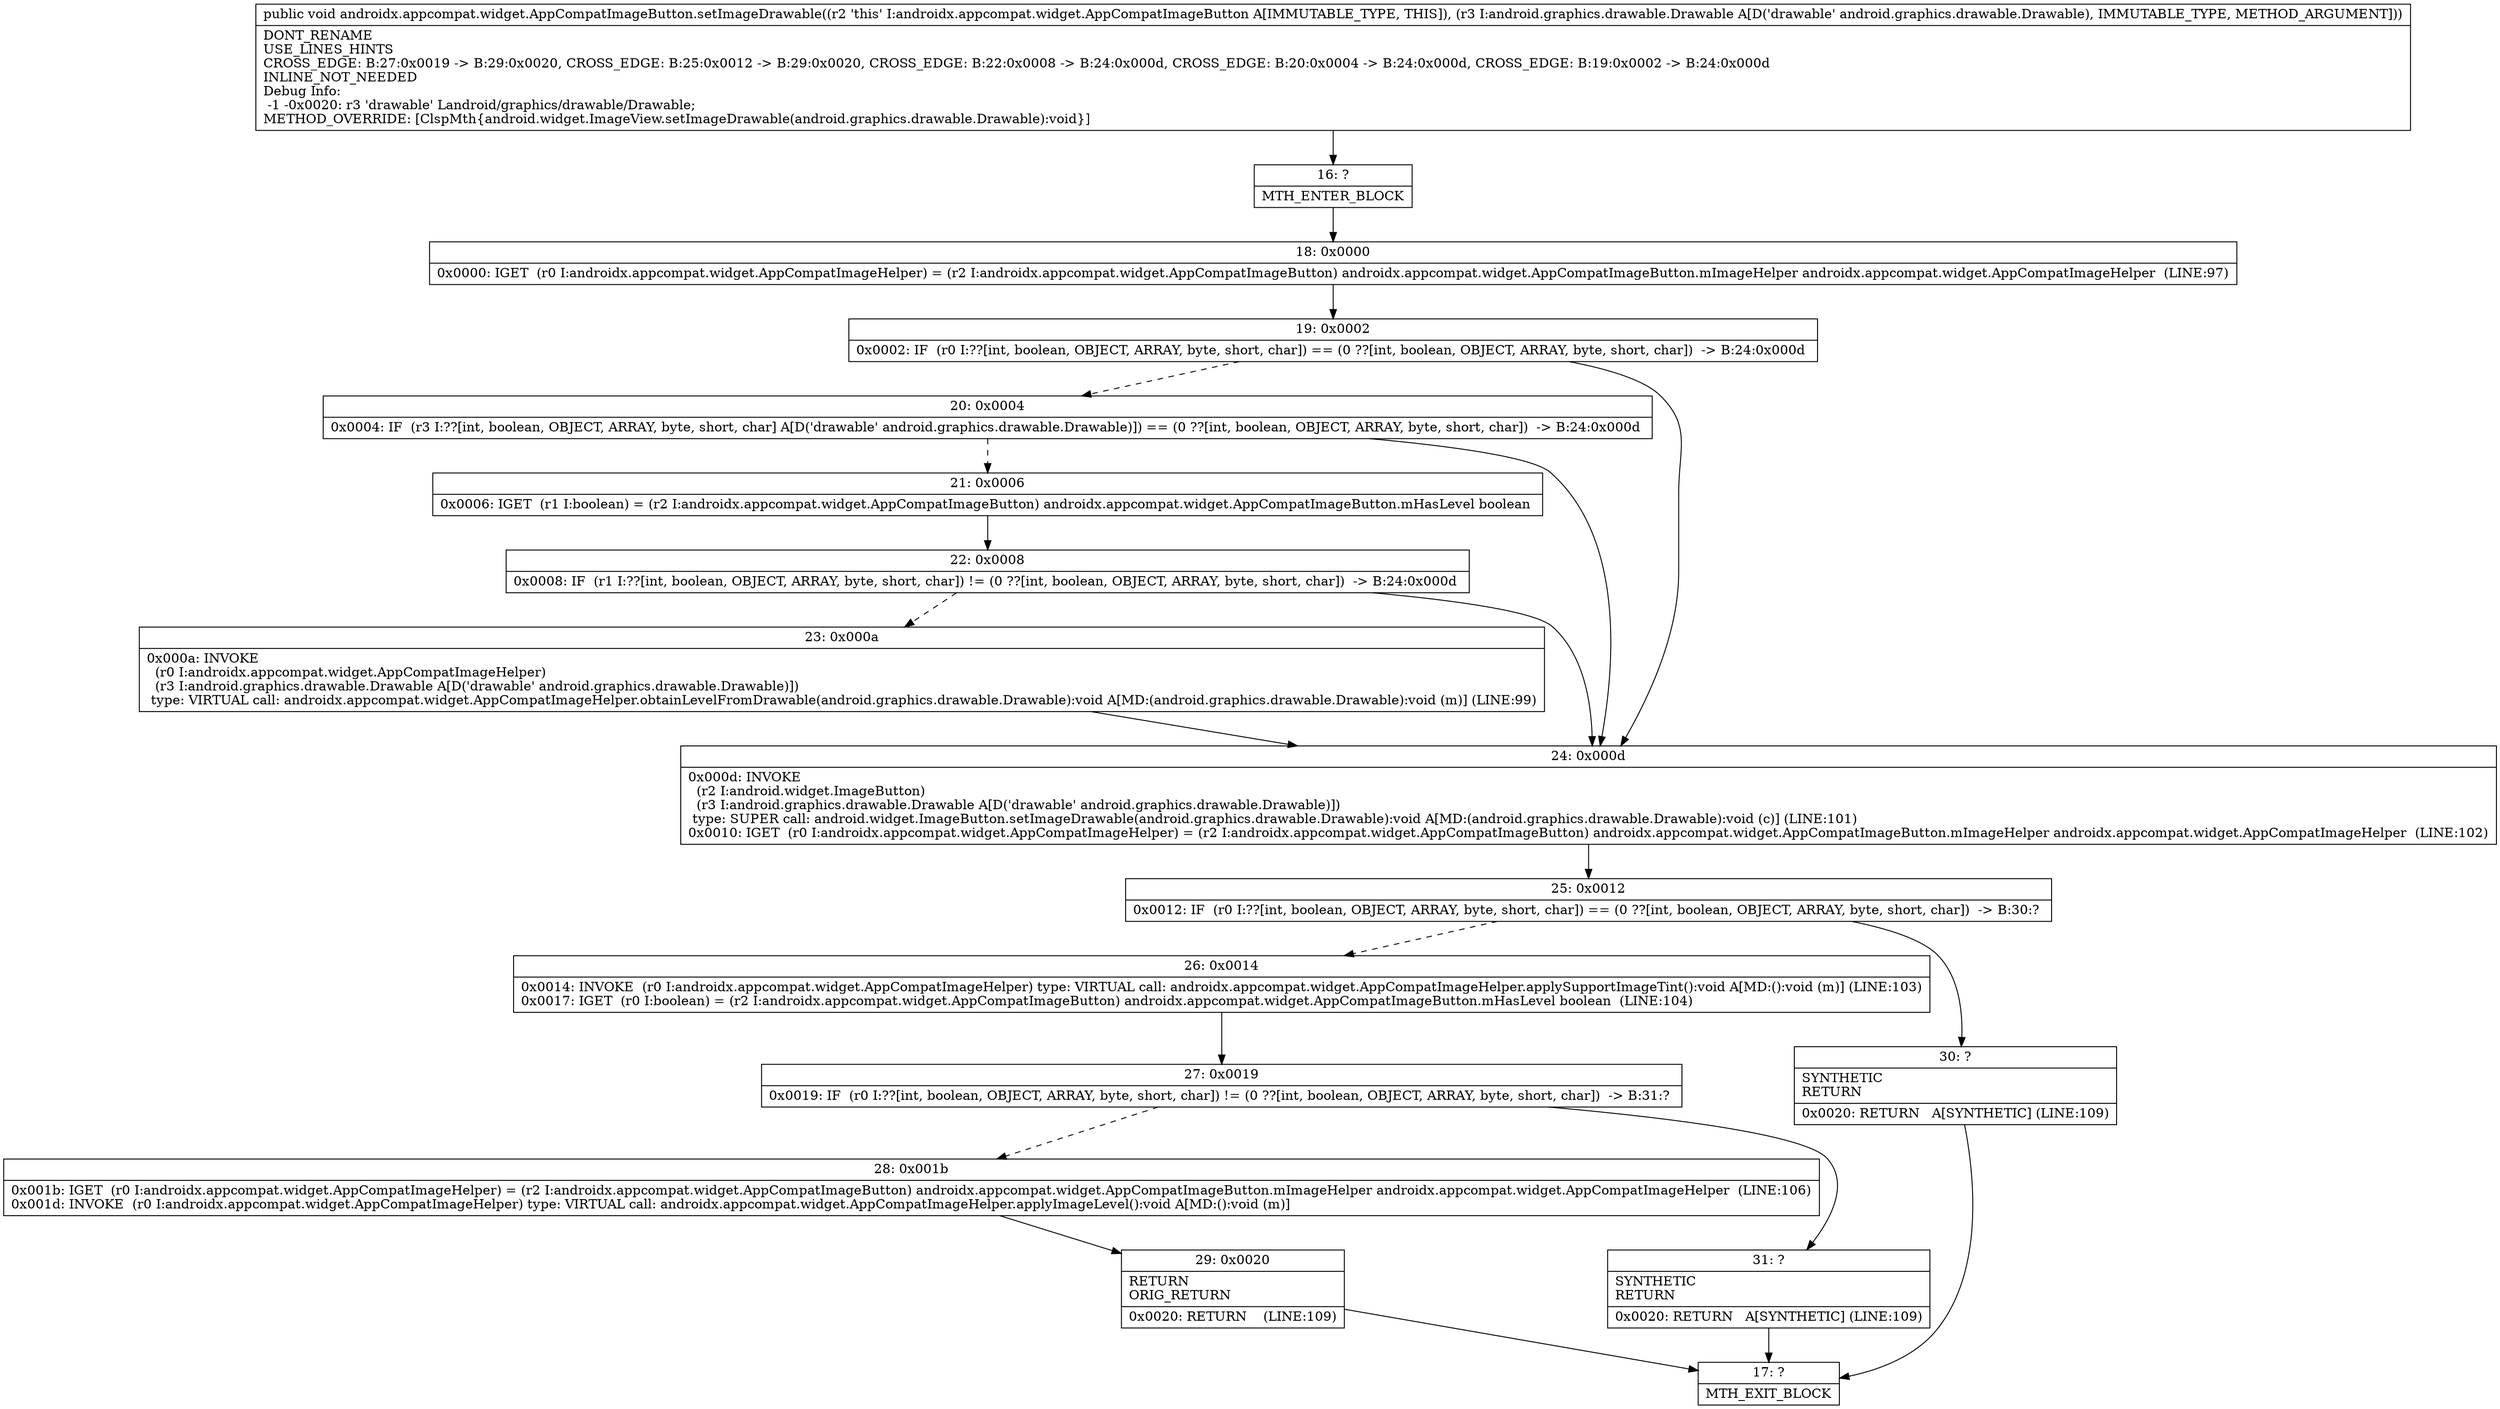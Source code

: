 digraph "CFG forandroidx.appcompat.widget.AppCompatImageButton.setImageDrawable(Landroid\/graphics\/drawable\/Drawable;)V" {
Node_16 [shape=record,label="{16\:\ ?|MTH_ENTER_BLOCK\l}"];
Node_18 [shape=record,label="{18\:\ 0x0000|0x0000: IGET  (r0 I:androidx.appcompat.widget.AppCompatImageHelper) = (r2 I:androidx.appcompat.widget.AppCompatImageButton) androidx.appcompat.widget.AppCompatImageButton.mImageHelper androidx.appcompat.widget.AppCompatImageHelper  (LINE:97)\l}"];
Node_19 [shape=record,label="{19\:\ 0x0002|0x0002: IF  (r0 I:??[int, boolean, OBJECT, ARRAY, byte, short, char]) == (0 ??[int, boolean, OBJECT, ARRAY, byte, short, char])  \-\> B:24:0x000d \l}"];
Node_20 [shape=record,label="{20\:\ 0x0004|0x0004: IF  (r3 I:??[int, boolean, OBJECT, ARRAY, byte, short, char] A[D('drawable' android.graphics.drawable.Drawable)]) == (0 ??[int, boolean, OBJECT, ARRAY, byte, short, char])  \-\> B:24:0x000d \l}"];
Node_21 [shape=record,label="{21\:\ 0x0006|0x0006: IGET  (r1 I:boolean) = (r2 I:androidx.appcompat.widget.AppCompatImageButton) androidx.appcompat.widget.AppCompatImageButton.mHasLevel boolean \l}"];
Node_22 [shape=record,label="{22\:\ 0x0008|0x0008: IF  (r1 I:??[int, boolean, OBJECT, ARRAY, byte, short, char]) != (0 ??[int, boolean, OBJECT, ARRAY, byte, short, char])  \-\> B:24:0x000d \l}"];
Node_23 [shape=record,label="{23\:\ 0x000a|0x000a: INVOKE  \l  (r0 I:androidx.appcompat.widget.AppCompatImageHelper)\l  (r3 I:android.graphics.drawable.Drawable A[D('drawable' android.graphics.drawable.Drawable)])\l type: VIRTUAL call: androidx.appcompat.widget.AppCompatImageHelper.obtainLevelFromDrawable(android.graphics.drawable.Drawable):void A[MD:(android.graphics.drawable.Drawable):void (m)] (LINE:99)\l}"];
Node_24 [shape=record,label="{24\:\ 0x000d|0x000d: INVOKE  \l  (r2 I:android.widget.ImageButton)\l  (r3 I:android.graphics.drawable.Drawable A[D('drawable' android.graphics.drawable.Drawable)])\l type: SUPER call: android.widget.ImageButton.setImageDrawable(android.graphics.drawable.Drawable):void A[MD:(android.graphics.drawable.Drawable):void (c)] (LINE:101)\l0x0010: IGET  (r0 I:androidx.appcompat.widget.AppCompatImageHelper) = (r2 I:androidx.appcompat.widget.AppCompatImageButton) androidx.appcompat.widget.AppCompatImageButton.mImageHelper androidx.appcompat.widget.AppCompatImageHelper  (LINE:102)\l}"];
Node_25 [shape=record,label="{25\:\ 0x0012|0x0012: IF  (r0 I:??[int, boolean, OBJECT, ARRAY, byte, short, char]) == (0 ??[int, boolean, OBJECT, ARRAY, byte, short, char])  \-\> B:30:? \l}"];
Node_26 [shape=record,label="{26\:\ 0x0014|0x0014: INVOKE  (r0 I:androidx.appcompat.widget.AppCompatImageHelper) type: VIRTUAL call: androidx.appcompat.widget.AppCompatImageHelper.applySupportImageTint():void A[MD:():void (m)] (LINE:103)\l0x0017: IGET  (r0 I:boolean) = (r2 I:androidx.appcompat.widget.AppCompatImageButton) androidx.appcompat.widget.AppCompatImageButton.mHasLevel boolean  (LINE:104)\l}"];
Node_27 [shape=record,label="{27\:\ 0x0019|0x0019: IF  (r0 I:??[int, boolean, OBJECT, ARRAY, byte, short, char]) != (0 ??[int, boolean, OBJECT, ARRAY, byte, short, char])  \-\> B:31:? \l}"];
Node_28 [shape=record,label="{28\:\ 0x001b|0x001b: IGET  (r0 I:androidx.appcompat.widget.AppCompatImageHelper) = (r2 I:androidx.appcompat.widget.AppCompatImageButton) androidx.appcompat.widget.AppCompatImageButton.mImageHelper androidx.appcompat.widget.AppCompatImageHelper  (LINE:106)\l0x001d: INVOKE  (r0 I:androidx.appcompat.widget.AppCompatImageHelper) type: VIRTUAL call: androidx.appcompat.widget.AppCompatImageHelper.applyImageLevel():void A[MD:():void (m)]\l}"];
Node_29 [shape=record,label="{29\:\ 0x0020|RETURN\lORIG_RETURN\l|0x0020: RETURN    (LINE:109)\l}"];
Node_17 [shape=record,label="{17\:\ ?|MTH_EXIT_BLOCK\l}"];
Node_31 [shape=record,label="{31\:\ ?|SYNTHETIC\lRETURN\l|0x0020: RETURN   A[SYNTHETIC] (LINE:109)\l}"];
Node_30 [shape=record,label="{30\:\ ?|SYNTHETIC\lRETURN\l|0x0020: RETURN   A[SYNTHETIC] (LINE:109)\l}"];
MethodNode[shape=record,label="{public void androidx.appcompat.widget.AppCompatImageButton.setImageDrawable((r2 'this' I:androidx.appcompat.widget.AppCompatImageButton A[IMMUTABLE_TYPE, THIS]), (r3 I:android.graphics.drawable.Drawable A[D('drawable' android.graphics.drawable.Drawable), IMMUTABLE_TYPE, METHOD_ARGUMENT]))  | DONT_RENAME\lUSE_LINES_HINTS\lCROSS_EDGE: B:27:0x0019 \-\> B:29:0x0020, CROSS_EDGE: B:25:0x0012 \-\> B:29:0x0020, CROSS_EDGE: B:22:0x0008 \-\> B:24:0x000d, CROSS_EDGE: B:20:0x0004 \-\> B:24:0x000d, CROSS_EDGE: B:19:0x0002 \-\> B:24:0x000d\lINLINE_NOT_NEEDED\lDebug Info:\l  \-1 \-0x0020: r3 'drawable' Landroid\/graphics\/drawable\/Drawable;\lMETHOD_OVERRIDE: [ClspMth\{android.widget.ImageView.setImageDrawable(android.graphics.drawable.Drawable):void\}]\l}"];
MethodNode -> Node_16;Node_16 -> Node_18;
Node_18 -> Node_19;
Node_19 -> Node_20[style=dashed];
Node_19 -> Node_24;
Node_20 -> Node_21[style=dashed];
Node_20 -> Node_24;
Node_21 -> Node_22;
Node_22 -> Node_23[style=dashed];
Node_22 -> Node_24;
Node_23 -> Node_24;
Node_24 -> Node_25;
Node_25 -> Node_26[style=dashed];
Node_25 -> Node_30;
Node_26 -> Node_27;
Node_27 -> Node_28[style=dashed];
Node_27 -> Node_31;
Node_28 -> Node_29;
Node_29 -> Node_17;
Node_31 -> Node_17;
Node_30 -> Node_17;
}

